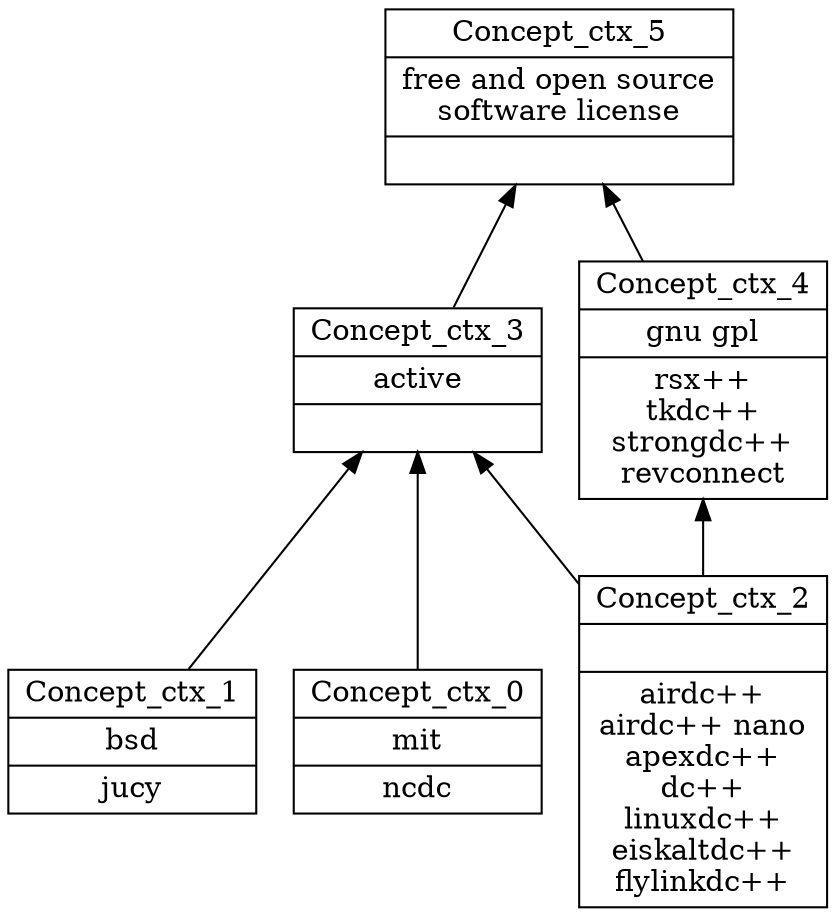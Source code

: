 digraph G { 
	rankdir=BT;
subgraph ctx { 
label="ctx";
1 [shape=record,label="{Concept_ctx_1|bsd\n|jucy\n}"];
2 [shape=record,label="{Concept_ctx_2||airdc++\nairdc++ nano\napexdc++\ndc++\nlinuxdc++\neiskaltdc++\nflylinkdc++\n}"];
3 [shape=record,label="{Concept_ctx_3|active\n|}"];
4 [shape=record,label="{Concept_ctx_4|gnu gpl\n|rsx++\ntkdc++\nstrongdc++\nrevconnect\n}"];
5 [shape=record,label="{Concept_ctx_5|free and open source\nsoftware license\n|}"];
6 [shape=record,label="{Concept_ctx_0|mit\n|ncdc\n}"];
	6 -> 3
	1 -> 3
	2 -> 3
	2 -> 4
	3 -> 5
	4 -> 5
}
}